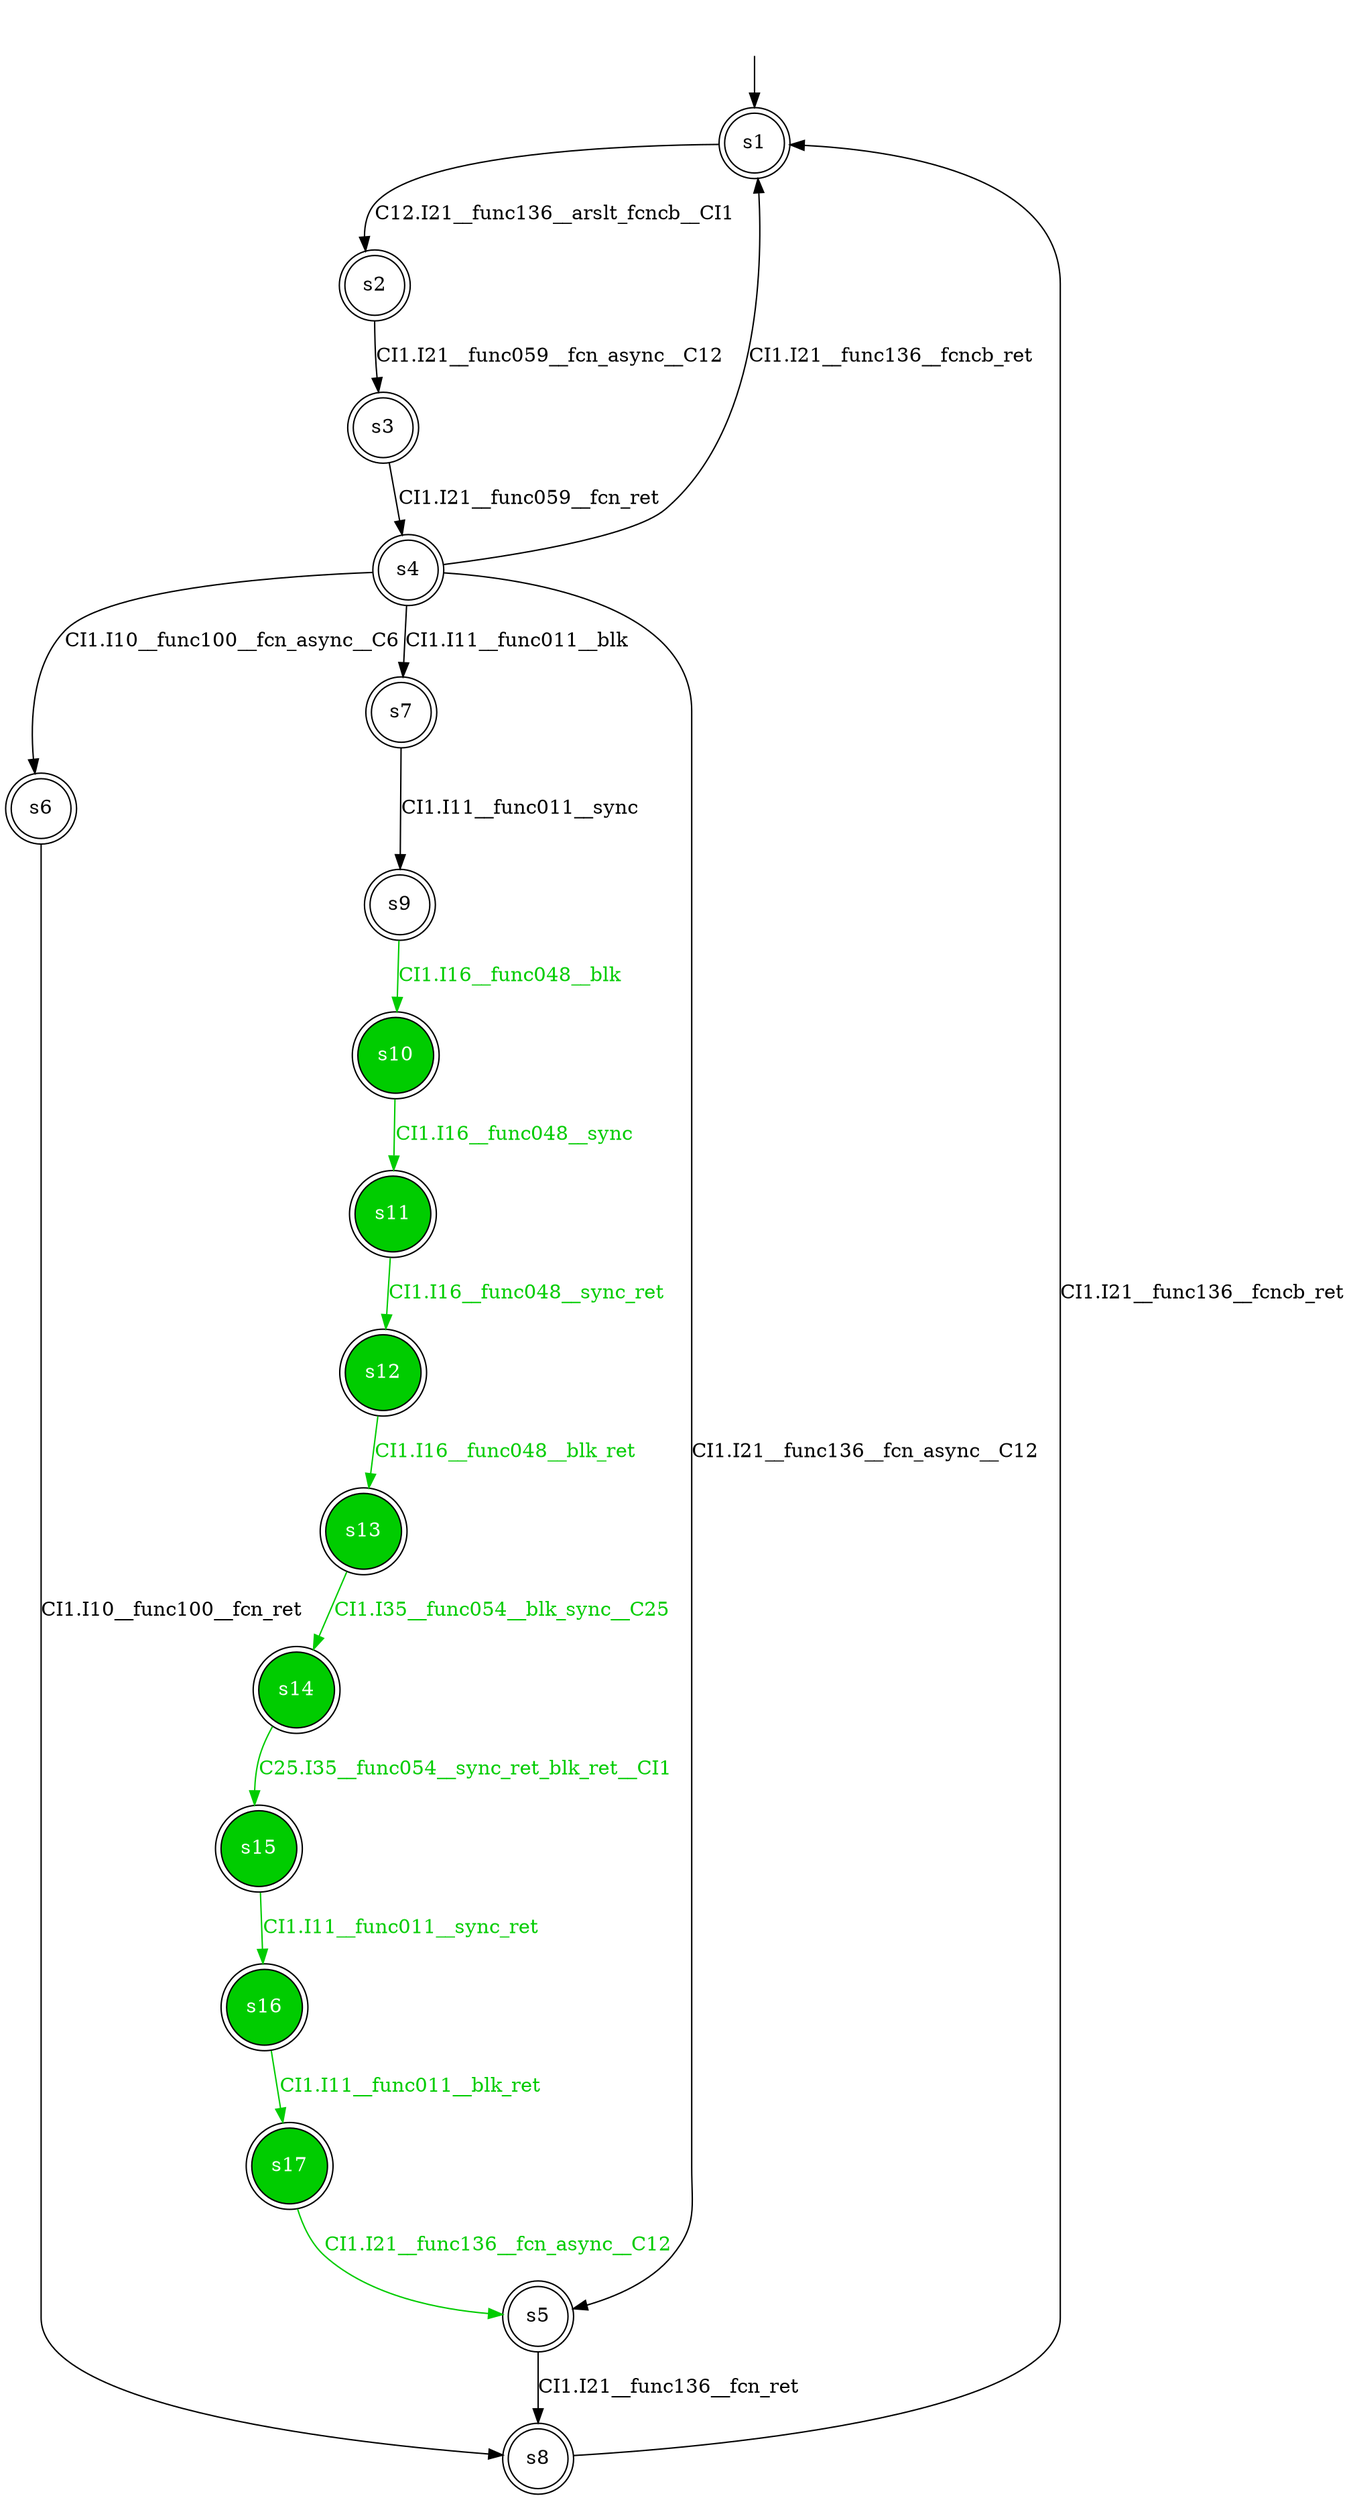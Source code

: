 digraph diffautomaton {
	1 [label=<s1> shape="doublecircle"];
	2 [label=<s2> shape="doublecircle"];
	3 [label=<s3> shape="doublecircle"];
	4 [label=<s4> shape="doublecircle"];
	5 [label=<s5> shape="doublecircle"];
	6 [label=<s6> shape="doublecircle"];
	7 [label=<s7> shape="doublecircle"];
	8 [label=<s8> shape="doublecircle"];
	9 [label=<s9> shape="doublecircle"];
	10 [label=<s10> shape="doublecircle" fillcolor="#00cc00" fontcolor="#ffffff" style="filled"];
	11 [label=<s11> shape="doublecircle" fillcolor="#00cc00" fontcolor="#ffffff" style="filled"];
	12 [label=<s12> shape="doublecircle" fillcolor="#00cc00" fontcolor="#ffffff" style="filled"];
	13 [label=<s13> shape="doublecircle" fillcolor="#00cc00" fontcolor="#ffffff" style="filled"];
	14 [label=<s14> shape="doublecircle" fillcolor="#00cc00" fontcolor="#ffffff" style="filled"];
	15 [label=<s15> shape="doublecircle" fillcolor="#00cc00" fontcolor="#ffffff" style="filled"];
	16 [label=<s16> shape="doublecircle" fillcolor="#00cc00" fontcolor="#ffffff" style="filled"];
	17 [label=<s17> shape="doublecircle" fillcolor="#00cc00" fontcolor="#ffffff" style="filled"];
	__init1 [label=<> shape="none"];
	__init1 -> 1;
	1 -> 2 [label=<<font color="#000000">C12.I21__func136__arslt_fcncb__CI1</font>> id="1-0-2"];
	2 -> 3 [label=<<font color="#000000">CI1.I21__func059__fcn_async__C12</font>> id="2-0-3"];
	3 -> 4 [label=<<font color="#000000">CI1.I21__func059__fcn_ret</font>> id="3-0-4"];
	4 -> 5 [label=<<font color="#000000">CI1.I21__func136__fcn_async__C12</font>> id="4-0-5"];
	4 -> 6 [label=<<font color="#000000">CI1.I10__func100__fcn_async__C6</font>> id="4-1-6"];
	4 -> 1 [label=<<font color="#000000">CI1.I21__func136__fcncb_ret</font>> id="4-2-1"];
	4 -> 7 [label=<<font color="#000000">CI1.I11__func011__blk</font>> id="4-3-7"];
	5 -> 8 [label=<<font color="#000000">CI1.I21__func136__fcn_ret</font>> id="5-0-8"];
	6 -> 8 [label=<<font color="#000000">CI1.I10__func100__fcn_ret</font>> id="6-0-8"];
	7 -> 9 [label=<<font color="#000000">CI1.I11__func011__sync</font>> id="7-0-9"];
	8 -> 1 [label=<<font color="#000000">CI1.I21__func136__fcncb_ret</font>> id="8-0-1"];
	9 -> 10 [label=<<font color="#00cc00">CI1.I16__func048__blk</font>> color="#00cc00" id="9-0-10"];
	10 -> 11 [label=<<font color="#00cc00">CI1.I16__func048__sync</font>> color="#00cc00" id="10-0-11"];
	11 -> 12 [label=<<font color="#00cc00">CI1.I16__func048__sync_ret</font>> color="#00cc00" id="11-0-12"];
	12 -> 13 [label=<<font color="#00cc00">CI1.I16__func048__blk_ret</font>> color="#00cc00" id="12-0-13"];
	13 -> 14 [label=<<font color="#00cc00">CI1.I35__func054__blk_sync__C25</font>> color="#00cc00" id="13-0-14"];
	14 -> 15 [label=<<font color="#00cc00">C25.I35__func054__sync_ret_blk_ret__CI1</font>> color="#00cc00" id="14-0-15"];
	15 -> 16 [label=<<font color="#00cc00">CI1.I11__func011__sync_ret</font>> color="#00cc00" id="15-0-16"];
	16 -> 17 [label=<<font color="#00cc00">CI1.I11__func011__blk_ret</font>> color="#00cc00" id="16-0-17"];
	17 -> 5 [label=<<font color="#00cc00">CI1.I21__func136__fcn_async__C12</font>> color="#00cc00" id="17-0-5"];
}
